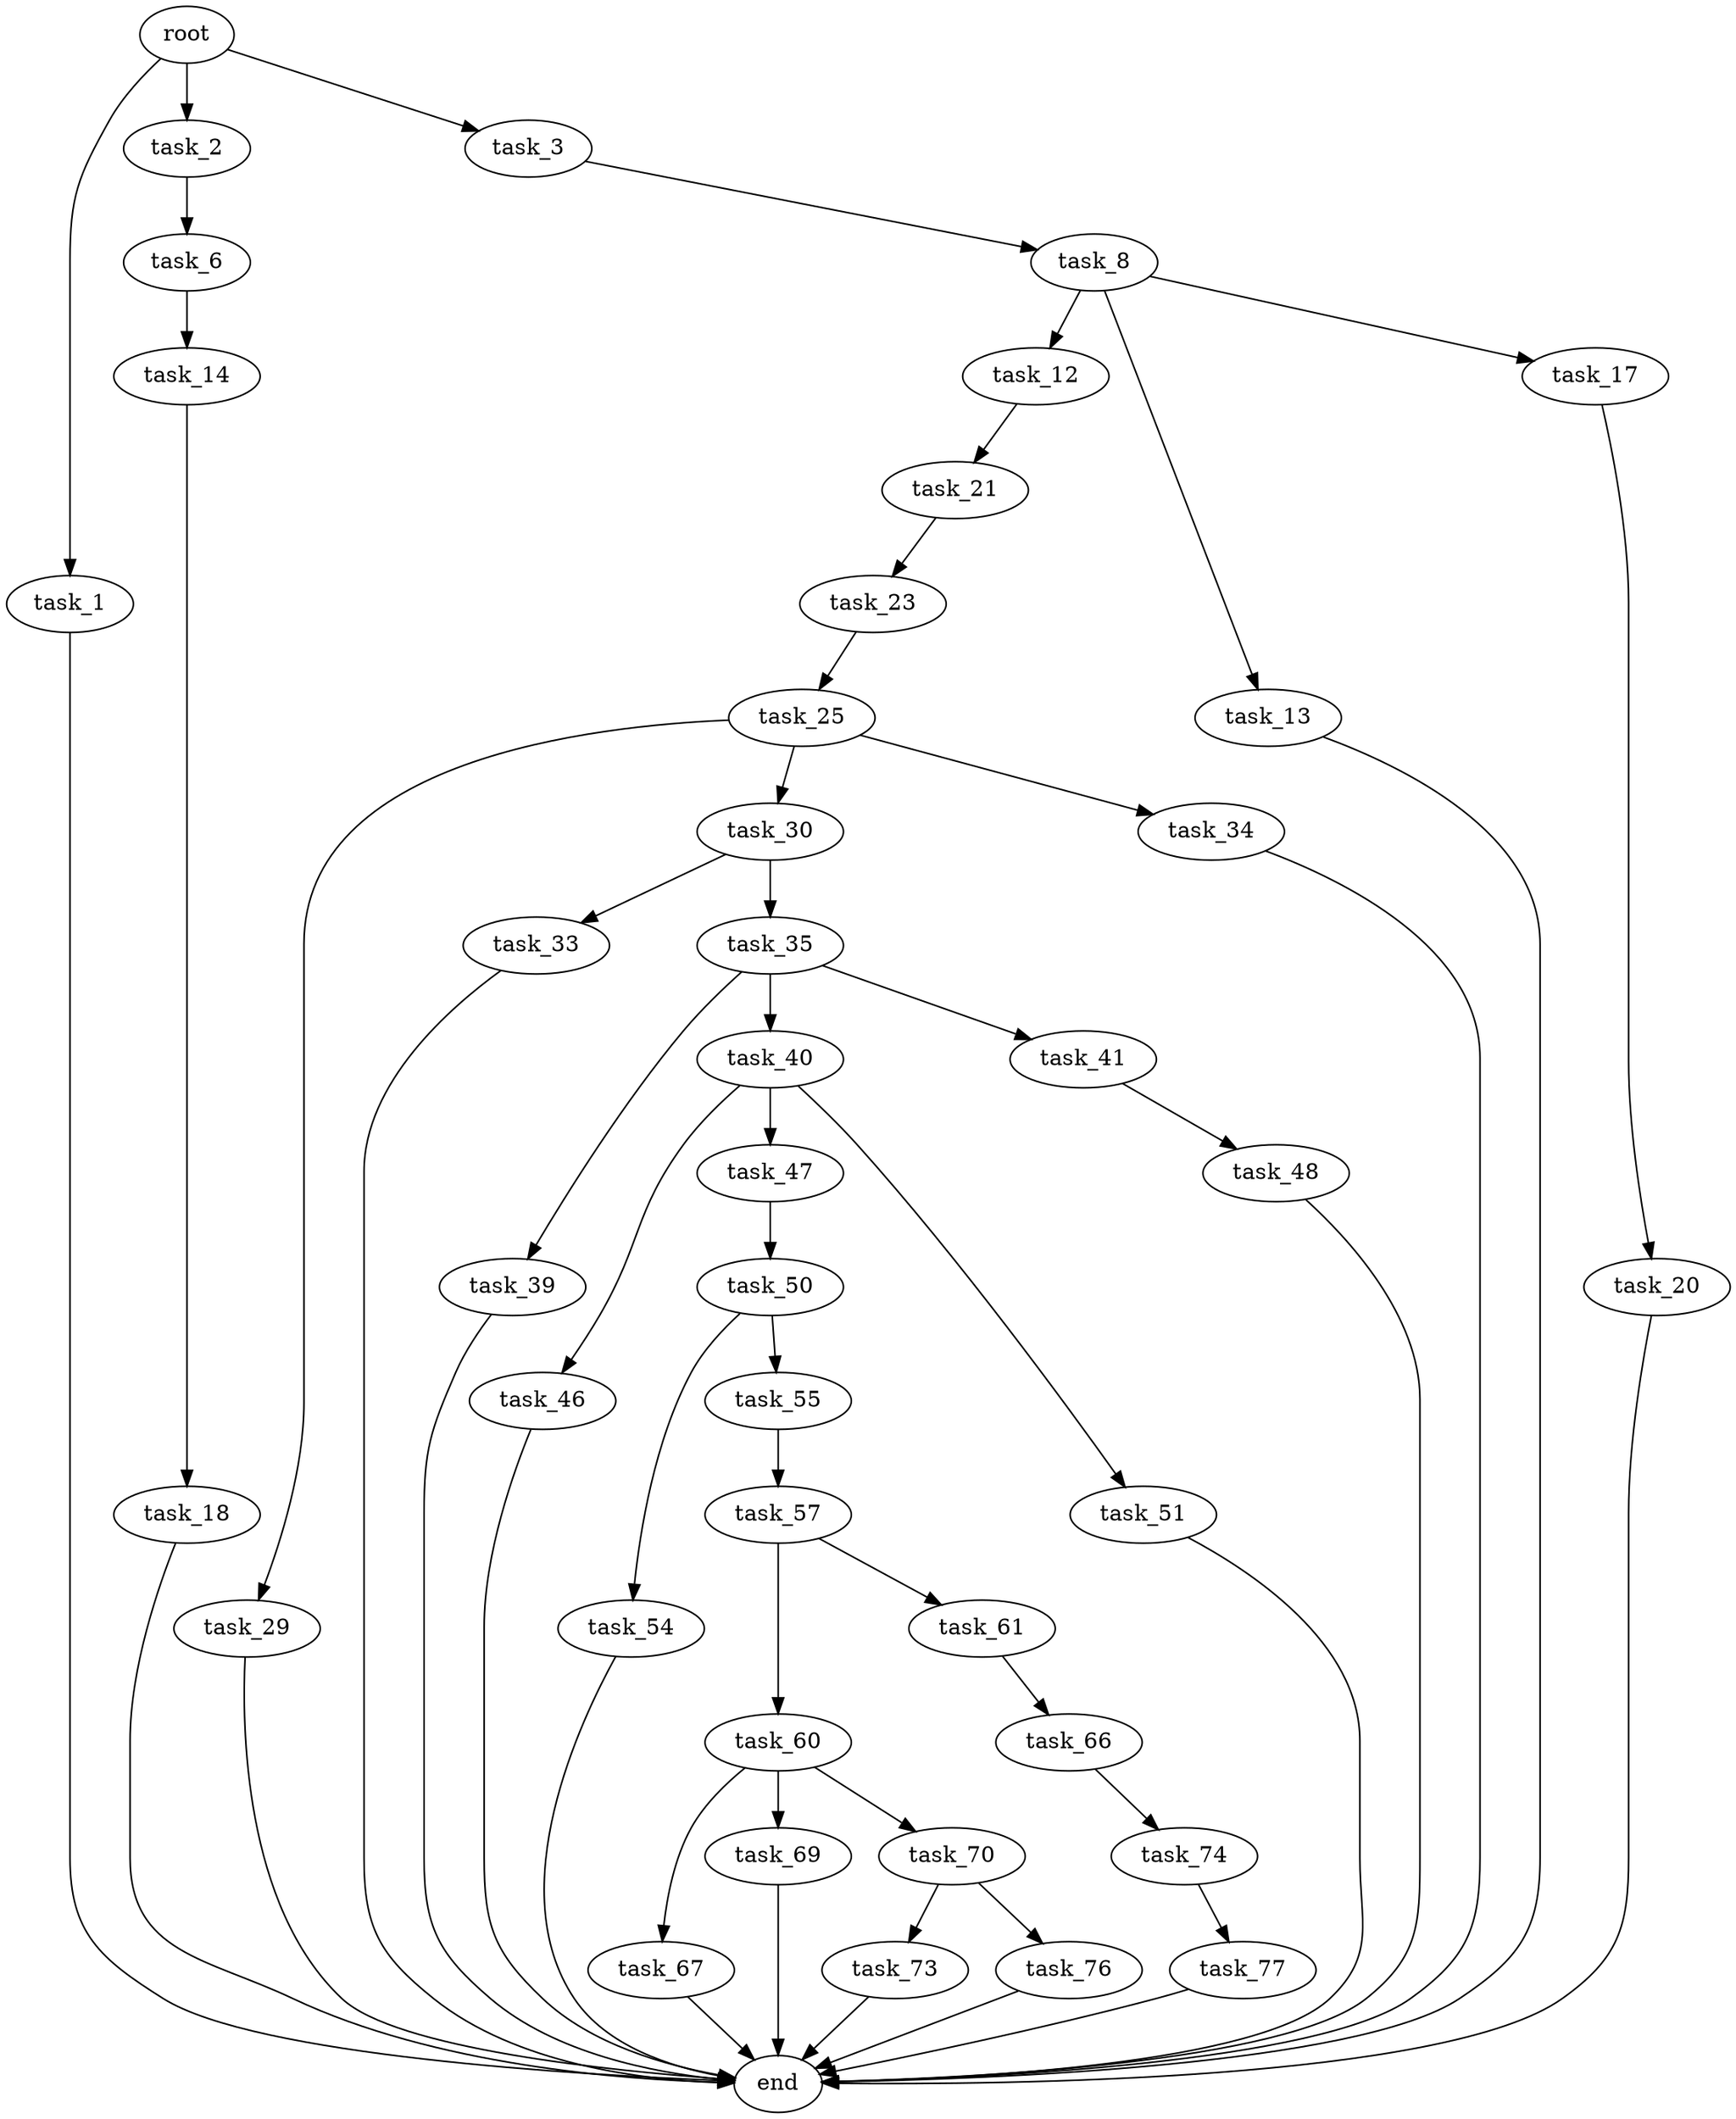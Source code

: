digraph G {
  root [size="0.000000"];
  task_1 [size="68719476736.000000"];
  task_2 [size="1219106348415.000000"];
  task_3 [size="2147892072.000000"];
  task_6 [size="1370549644.000000"];
  task_8 [size="164328843883.000000"];
  task_12 [size="8589934592.000000"];
  task_13 [size="9322113659.000000"];
  task_14 [size="802191306.000000"];
  task_17 [size="314403163.000000"];
  task_18 [size="3005376752.000000"];
  task_20 [size="368293445632.000000"];
  task_21 [size="228742492641.000000"];
  task_23 [size="443920611035.000000"];
  task_25 [size="28991029248.000000"];
  task_29 [size="256699146512.000000"];
  task_30 [size="49245309888.000000"];
  task_33 [size="37235249402.000000"];
  task_34 [size="193025882404.000000"];
  task_35 [size="782757789696.000000"];
  task_39 [size="1840857058.000000"];
  task_40 [size="3445987574.000000"];
  task_41 [size="28786756639.000000"];
  task_46 [size="160593903501.000000"];
  task_47 [size="75537934061.000000"];
  task_48 [size="5437151390.000000"];
  task_50 [size="24561977418.000000"];
  task_51 [size="562090897.000000"];
  task_54 [size="8340512195.000000"];
  task_55 [size="372322544646.000000"];
  task_57 [size="368775482779.000000"];
  task_60 [size="68719476736.000000"];
  task_61 [size="1073741824000.000000"];
  task_66 [size="40816030417.000000"];
  task_67 [size="231928233984.000000"];
  task_69 [size="36421716820.000000"];
  task_70 [size="30098226237.000000"];
  task_73 [size="218219017527.000000"];
  task_74 [size="68719476736.000000"];
  task_76 [size="3096136179.000000"];
  task_77 [size="28991029248.000000"];
  end [size="0.000000"];

  root -> task_1 [size="1.000000"];
  root -> task_2 [size="1.000000"];
  root -> task_3 [size="1.000000"];
  task_1 -> end [size="1.000000"];
  task_2 -> task_6 [size="838860800.000000"];
  task_3 -> task_8 [size="134217728.000000"];
  task_6 -> task_14 [size="33554432.000000"];
  task_8 -> task_12 [size="301989888.000000"];
  task_8 -> task_13 [size="301989888.000000"];
  task_8 -> task_17 [size="301989888.000000"];
  task_12 -> task_21 [size="33554432.000000"];
  task_13 -> end [size="1.000000"];
  task_14 -> task_18 [size="75497472.000000"];
  task_17 -> task_20 [size="33554432.000000"];
  task_18 -> end [size="1.000000"];
  task_20 -> end [size="1.000000"];
  task_21 -> task_23 [size="411041792.000000"];
  task_23 -> task_25 [size="301989888.000000"];
  task_25 -> task_29 [size="75497472.000000"];
  task_25 -> task_30 [size="75497472.000000"];
  task_25 -> task_34 [size="75497472.000000"];
  task_29 -> end [size="1.000000"];
  task_30 -> task_33 [size="209715200.000000"];
  task_30 -> task_35 [size="209715200.000000"];
  task_33 -> end [size="1.000000"];
  task_34 -> end [size="1.000000"];
  task_35 -> task_39 [size="679477248.000000"];
  task_35 -> task_40 [size="679477248.000000"];
  task_35 -> task_41 [size="679477248.000000"];
  task_39 -> end [size="1.000000"];
  task_40 -> task_46 [size="75497472.000000"];
  task_40 -> task_47 [size="75497472.000000"];
  task_40 -> task_51 [size="75497472.000000"];
  task_41 -> task_48 [size="33554432.000000"];
  task_46 -> end [size="1.000000"];
  task_47 -> task_50 [size="209715200.000000"];
  task_48 -> end [size="1.000000"];
  task_50 -> task_54 [size="75497472.000000"];
  task_50 -> task_55 [size="75497472.000000"];
  task_51 -> end [size="1.000000"];
  task_54 -> end [size="1.000000"];
  task_55 -> task_57 [size="536870912.000000"];
  task_57 -> task_60 [size="838860800.000000"];
  task_57 -> task_61 [size="838860800.000000"];
  task_60 -> task_67 [size="134217728.000000"];
  task_60 -> task_69 [size="134217728.000000"];
  task_60 -> task_70 [size="134217728.000000"];
  task_61 -> task_66 [size="838860800.000000"];
  task_66 -> task_74 [size="838860800.000000"];
  task_67 -> end [size="1.000000"];
  task_69 -> end [size="1.000000"];
  task_70 -> task_73 [size="679477248.000000"];
  task_70 -> task_76 [size="679477248.000000"];
  task_73 -> end [size="1.000000"];
  task_74 -> task_77 [size="134217728.000000"];
  task_76 -> end [size="1.000000"];
  task_77 -> end [size="1.000000"];
}
